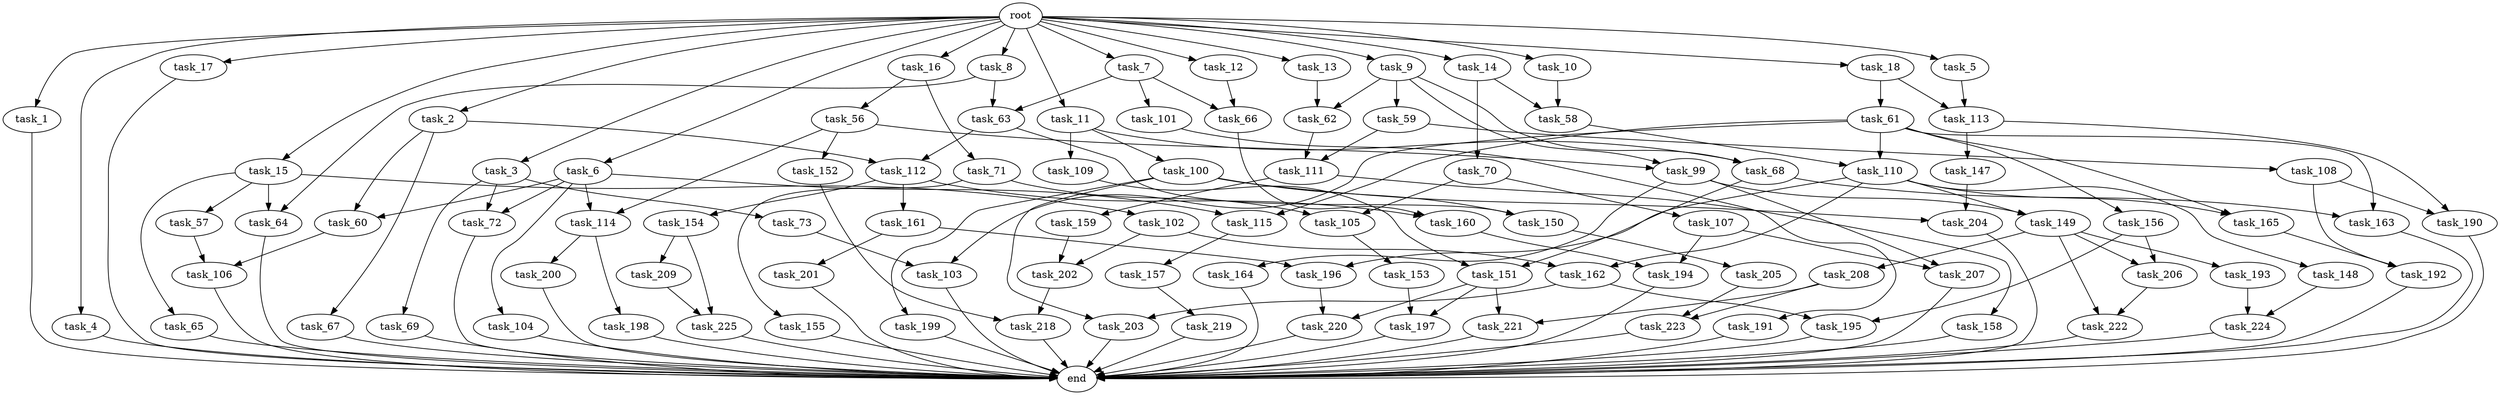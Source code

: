 digraph G {
  root [size="0.000000"];
  task_1 [size="102.400000"];
  task_2 [size="102.400000"];
  task_3 [size="102.400000"];
  task_4 [size="102.400000"];
  task_5 [size="102.400000"];
  task_6 [size="102.400000"];
  task_7 [size="102.400000"];
  task_8 [size="102.400000"];
  task_9 [size="102.400000"];
  task_10 [size="102.400000"];
  task_11 [size="102.400000"];
  task_12 [size="102.400000"];
  task_13 [size="102.400000"];
  task_14 [size="102.400000"];
  task_15 [size="102.400000"];
  task_16 [size="102.400000"];
  task_17 [size="102.400000"];
  task_18 [size="102.400000"];
  task_56 [size="21474836480.000000"];
  task_57 [size="3435973836.800000"];
  task_58 [size="45526653337.600006"];
  task_59 [size="69578470195.199997"];
  task_60 [size="34359738368.000000"];
  task_61 [size="7730941132.800000"];
  task_62 [size="111669149696.000000"];
  task_63 [size="11166914969.600000"];
  task_64 [size="6871947673.600000"];
  task_65 [size="3435973836.800000"];
  task_66 [size="62706522521.600006"];
  task_67 [size="3435973836.800000"];
  task_68 [size="77309411328.000000"];
  task_69 [size="42090679500.800003"];
  task_70 [size="42090679500.800003"];
  task_71 [size="21474836480.000000"];
  task_72 [size="73014444032.000000"];
  task_73 [size="42090679500.800003"];
  task_99 [size="111669149696.000000"];
  task_100 [size="7730941132.800000"];
  task_101 [size="7730941132.800000"];
  task_102 [size="3435973836.800000"];
  task_103 [size="73014444032.000000"];
  task_104 [size="30923764531.200001"];
  task_105 [size="45526653337.600006"];
  task_106 [size="124554051584.000000"];
  task_107 [size="42090679500.800003"];
  task_108 [size="13743895347.200001"];
  task_109 [size="7730941132.800000"];
  task_110 [size="45526653337.600006"];
  task_111 [size="83322365542.400009"];
  task_112 [size="11166914969.600000"];
  task_113 [size="11166914969.600000"];
  task_114 [size="73014444032.000000"];
  task_115 [size="34359738368.000000"];
  task_147 [size="54975581388.800003"];
  task_148 [size="13743895347.200001"];
  task_149 [size="44667659878.400002"];
  task_150 [size="93630287052.800003"];
  task_151 [size="171798691840.000000"];
  task_152 [size="42090679500.800003"];
  task_153 [size="13743895347.200001"];
  task_154 [size="85899345920.000000"];
  task_155 [size="3435973836.800000"];
  task_156 [size="3435973836.800000"];
  task_157 [size="13743895347.200001"];
  task_158 [size="7730941132.800000"];
  task_159 [size="7730941132.800000"];
  task_160 [size="140874927308.800018"];
  task_161 [size="85899345920.000000"];
  task_162 [size="55834574848.000000"];
  task_163 [size="89335319756.800003"];
  task_164 [size="30923764531.200001"];
  task_165 [size="17179869184.000000"];
  task_190 [size="97066260889.600006"];
  task_191 [size="42090679500.800003"];
  task_192 [size="45526653337.600006"];
  task_193 [size="21474836480.000000"];
  task_194 [size="73014444032.000000"];
  task_195 [size="52398601011.200005"];
  task_196 [size="83322365542.400009"];
  task_197 [size="116823110451.200012"];
  task_198 [size="13743895347.200001"];
  task_199 [size="85899345920.000000"];
  task_200 [size="13743895347.200001"];
  task_201 [size="69578470195.199997"];
  task_202 [size="97066260889.600006"];
  task_203 [size="116823110451.200012"];
  task_204 [size="93630287052.800003"];
  task_205 [size="54975581388.800003"];
  task_206 [size="42949672960.000000"];
  task_207 [size="34359738368.000000"];
  task_208 [size="21474836480.000000"];
  task_209 [size="69578470195.199997"];
  task_218 [size="21474836480.000000"];
  task_219 [size="3435973836.800000"];
  task_220 [size="155477816115.200012"];
  task_221 [size="155477816115.200012"];
  task_222 [size="35218731827.200005"];
  task_223 [size="124554051584.000000"];
  task_224 [size="155477816115.200012"];
  task_225 [size="124554051584.000000"];
  end [size="0.000000"];

  root -> task_1 [size="1.000000"];
  root -> task_2 [size="1.000000"];
  root -> task_3 [size="1.000000"];
  root -> task_4 [size="1.000000"];
  root -> task_5 [size="1.000000"];
  root -> task_6 [size="1.000000"];
  root -> task_7 [size="1.000000"];
  root -> task_8 [size="1.000000"];
  root -> task_9 [size="1.000000"];
  root -> task_10 [size="1.000000"];
  root -> task_11 [size="1.000000"];
  root -> task_12 [size="1.000000"];
  root -> task_13 [size="1.000000"];
  root -> task_14 [size="1.000000"];
  root -> task_15 [size="1.000000"];
  root -> task_16 [size="1.000000"];
  root -> task_17 [size="1.000000"];
  root -> task_18 [size="1.000000"];
  task_1 -> end [size="1.000000"];
  task_2 -> task_60 [size="33554432.000000"];
  task_2 -> task_67 [size="33554432.000000"];
  task_2 -> task_112 [size="33554432.000000"];
  task_3 -> task_69 [size="411041792.000000"];
  task_3 -> task_72 [size="411041792.000000"];
  task_3 -> task_73 [size="411041792.000000"];
  task_4 -> end [size="1.000000"];
  task_5 -> task_113 [size="33554432.000000"];
  task_6 -> task_60 [size="301989888.000000"];
  task_6 -> task_72 [size="301989888.000000"];
  task_6 -> task_104 [size="301989888.000000"];
  task_6 -> task_114 [size="301989888.000000"];
  task_6 -> task_115 [size="301989888.000000"];
  task_7 -> task_63 [size="75497472.000000"];
  task_7 -> task_66 [size="75497472.000000"];
  task_7 -> task_101 [size="75497472.000000"];
  task_8 -> task_63 [size="33554432.000000"];
  task_8 -> task_64 [size="33554432.000000"];
  task_9 -> task_59 [size="679477248.000000"];
  task_9 -> task_62 [size="679477248.000000"];
  task_9 -> task_68 [size="679477248.000000"];
  task_9 -> task_99 [size="679477248.000000"];
  task_10 -> task_58 [size="33554432.000000"];
  task_11 -> task_68 [size="75497472.000000"];
  task_11 -> task_100 [size="75497472.000000"];
  task_11 -> task_109 [size="75497472.000000"];
  task_12 -> task_66 [size="536870912.000000"];
  task_13 -> task_62 [size="411041792.000000"];
  task_14 -> task_58 [size="411041792.000000"];
  task_14 -> task_70 [size="411041792.000000"];
  task_15 -> task_57 [size="33554432.000000"];
  task_15 -> task_64 [size="33554432.000000"];
  task_15 -> task_65 [size="33554432.000000"];
  task_15 -> task_102 [size="33554432.000000"];
  task_16 -> task_56 [size="209715200.000000"];
  task_16 -> task_71 [size="209715200.000000"];
  task_17 -> end [size="1.000000"];
  task_18 -> task_61 [size="75497472.000000"];
  task_18 -> task_113 [size="75497472.000000"];
  task_56 -> task_99 [size="411041792.000000"];
  task_56 -> task_114 [size="411041792.000000"];
  task_56 -> task_152 [size="411041792.000000"];
  task_57 -> task_106 [size="679477248.000000"];
  task_58 -> task_110 [size="411041792.000000"];
  task_59 -> task_108 [size="134217728.000000"];
  task_59 -> task_111 [size="134217728.000000"];
  task_60 -> task_106 [size="536870912.000000"];
  task_61 -> task_103 [size="33554432.000000"];
  task_61 -> task_110 [size="33554432.000000"];
  task_61 -> task_115 [size="33554432.000000"];
  task_61 -> task_156 [size="33554432.000000"];
  task_61 -> task_163 [size="33554432.000000"];
  task_61 -> task_165 [size="33554432.000000"];
  task_62 -> task_111 [size="679477248.000000"];
  task_63 -> task_112 [size="75497472.000000"];
  task_63 -> task_150 [size="75497472.000000"];
  task_64 -> end [size="1.000000"];
  task_65 -> end [size="1.000000"];
  task_66 -> task_160 [size="536870912.000000"];
  task_67 -> end [size="1.000000"];
  task_68 -> task_151 [size="838860800.000000"];
  task_68 -> task_163 [size="838860800.000000"];
  task_69 -> end [size="1.000000"];
  task_70 -> task_105 [size="411041792.000000"];
  task_70 -> task_107 [size="411041792.000000"];
  task_71 -> task_105 [size="33554432.000000"];
  task_71 -> task_155 [size="33554432.000000"];
  task_72 -> end [size="1.000000"];
  task_73 -> task_103 [size="679477248.000000"];
  task_99 -> task_149 [size="301989888.000000"];
  task_99 -> task_164 [size="301989888.000000"];
  task_99 -> task_207 [size="301989888.000000"];
  task_100 -> task_150 [size="838860800.000000"];
  task_100 -> task_199 [size="838860800.000000"];
  task_100 -> task_203 [size="838860800.000000"];
  task_100 -> task_204 [size="838860800.000000"];
  task_101 -> task_191 [size="411041792.000000"];
  task_102 -> task_162 [size="411041792.000000"];
  task_102 -> task_202 [size="411041792.000000"];
  task_103 -> end [size="1.000000"];
  task_104 -> end [size="1.000000"];
  task_105 -> task_153 [size="134217728.000000"];
  task_106 -> end [size="1.000000"];
  task_107 -> task_194 [size="33554432.000000"];
  task_107 -> task_207 [size="33554432.000000"];
  task_108 -> task_190 [size="411041792.000000"];
  task_108 -> task_192 [size="411041792.000000"];
  task_109 -> task_151 [size="838860800.000000"];
  task_110 -> task_148 [size="134217728.000000"];
  task_110 -> task_149 [size="134217728.000000"];
  task_110 -> task_162 [size="134217728.000000"];
  task_110 -> task_165 [size="134217728.000000"];
  task_110 -> task_196 [size="134217728.000000"];
  task_111 -> task_158 [size="75497472.000000"];
  task_111 -> task_159 [size="75497472.000000"];
  task_112 -> task_154 [size="838860800.000000"];
  task_112 -> task_160 [size="838860800.000000"];
  task_112 -> task_161 [size="838860800.000000"];
  task_113 -> task_147 [size="536870912.000000"];
  task_113 -> task_190 [size="536870912.000000"];
  task_114 -> task_198 [size="134217728.000000"];
  task_114 -> task_200 [size="134217728.000000"];
  task_115 -> task_157 [size="134217728.000000"];
  task_147 -> task_204 [size="75497472.000000"];
  task_148 -> task_224 [size="679477248.000000"];
  task_149 -> task_193 [size="209715200.000000"];
  task_149 -> task_206 [size="209715200.000000"];
  task_149 -> task_208 [size="209715200.000000"];
  task_149 -> task_222 [size="209715200.000000"];
  task_150 -> task_205 [size="536870912.000000"];
  task_151 -> task_197 [size="838860800.000000"];
  task_151 -> task_220 [size="838860800.000000"];
  task_151 -> task_221 [size="838860800.000000"];
  task_152 -> task_218 [size="75497472.000000"];
  task_153 -> task_197 [size="301989888.000000"];
  task_154 -> task_209 [size="679477248.000000"];
  task_154 -> task_225 [size="679477248.000000"];
  task_155 -> end [size="1.000000"];
  task_156 -> task_195 [size="209715200.000000"];
  task_156 -> task_206 [size="209715200.000000"];
  task_157 -> task_219 [size="33554432.000000"];
  task_158 -> end [size="1.000000"];
  task_159 -> task_202 [size="536870912.000000"];
  task_160 -> task_194 [size="679477248.000000"];
  task_161 -> task_196 [size="679477248.000000"];
  task_161 -> task_201 [size="679477248.000000"];
  task_162 -> task_195 [size="301989888.000000"];
  task_162 -> task_203 [size="301989888.000000"];
  task_163 -> end [size="1.000000"];
  task_164 -> end [size="1.000000"];
  task_165 -> task_192 [size="33554432.000000"];
  task_190 -> end [size="1.000000"];
  task_191 -> end [size="1.000000"];
  task_192 -> end [size="1.000000"];
  task_193 -> task_224 [size="838860800.000000"];
  task_194 -> end [size="1.000000"];
  task_195 -> end [size="1.000000"];
  task_196 -> task_220 [size="679477248.000000"];
  task_197 -> end [size="1.000000"];
  task_198 -> end [size="1.000000"];
  task_199 -> end [size="1.000000"];
  task_200 -> end [size="1.000000"];
  task_201 -> end [size="1.000000"];
  task_202 -> task_218 [size="134217728.000000"];
  task_203 -> end [size="1.000000"];
  task_204 -> end [size="1.000000"];
  task_205 -> task_223 [size="536870912.000000"];
  task_206 -> task_222 [size="134217728.000000"];
  task_207 -> end [size="1.000000"];
  task_208 -> task_221 [size="679477248.000000"];
  task_208 -> task_223 [size="679477248.000000"];
  task_209 -> task_225 [size="536870912.000000"];
  task_218 -> end [size="1.000000"];
  task_219 -> end [size="1.000000"];
  task_220 -> end [size="1.000000"];
  task_221 -> end [size="1.000000"];
  task_222 -> end [size="1.000000"];
  task_223 -> end [size="1.000000"];
  task_224 -> end [size="1.000000"];
  task_225 -> end [size="1.000000"];
}
